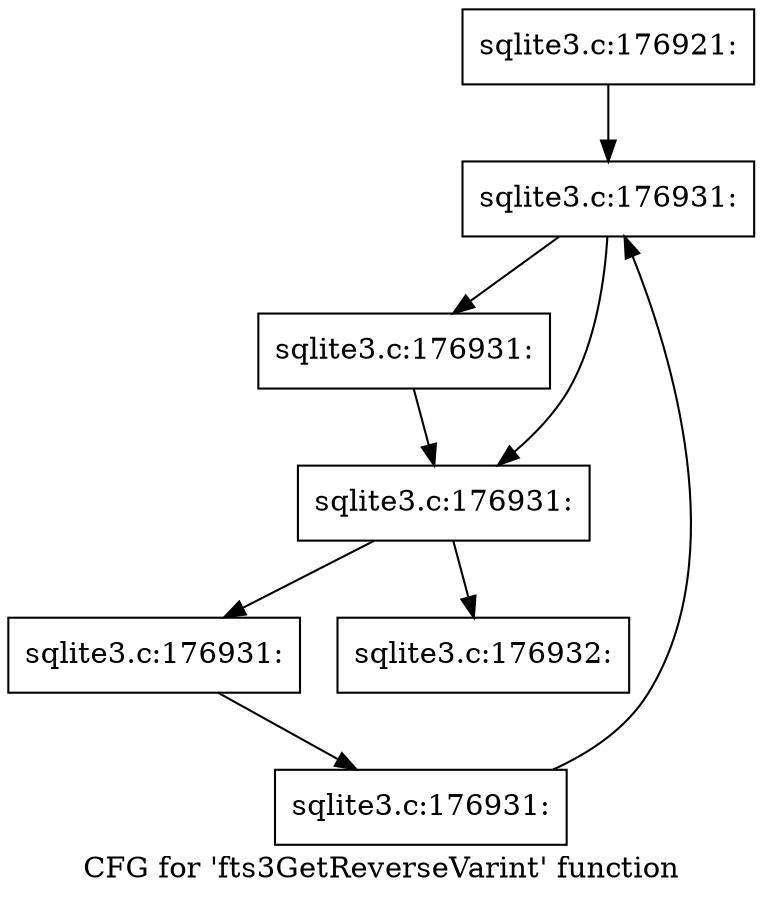 digraph "CFG for 'fts3GetReverseVarint' function" {
	label="CFG for 'fts3GetReverseVarint' function";

	Node0x55c0fac0b150 [shape=record,label="{sqlite3.c:176921:}"];
	Node0x55c0fac0b150 -> Node0x55c0fac0fd40;
	Node0x55c0fac0fd40 [shape=record,label="{sqlite3.c:176931:}"];
	Node0x55c0fac0fd40 -> Node0x55c0fac10030;
	Node0x55c0fac0fd40 -> Node0x55c0fac0ffe0;
	Node0x55c0fac10030 [shape=record,label="{sqlite3.c:176931:}"];
	Node0x55c0fac10030 -> Node0x55c0fac0ffe0;
	Node0x55c0fac0ffe0 [shape=record,label="{sqlite3.c:176931:}"];
	Node0x55c0fac0ffe0 -> Node0x55c0fac0ff60;
	Node0x55c0fac0ffe0 -> Node0x55c0fac0f9c0;
	Node0x55c0fac0ff60 [shape=record,label="{sqlite3.c:176931:}"];
	Node0x55c0fac0ff60 -> Node0x55c0fac0fed0;
	Node0x55c0fac0fed0 [shape=record,label="{sqlite3.c:176931:}"];
	Node0x55c0fac0fed0 -> Node0x55c0fac0fd40;
	Node0x55c0fac0f9c0 [shape=record,label="{sqlite3.c:176932:}"];
}
